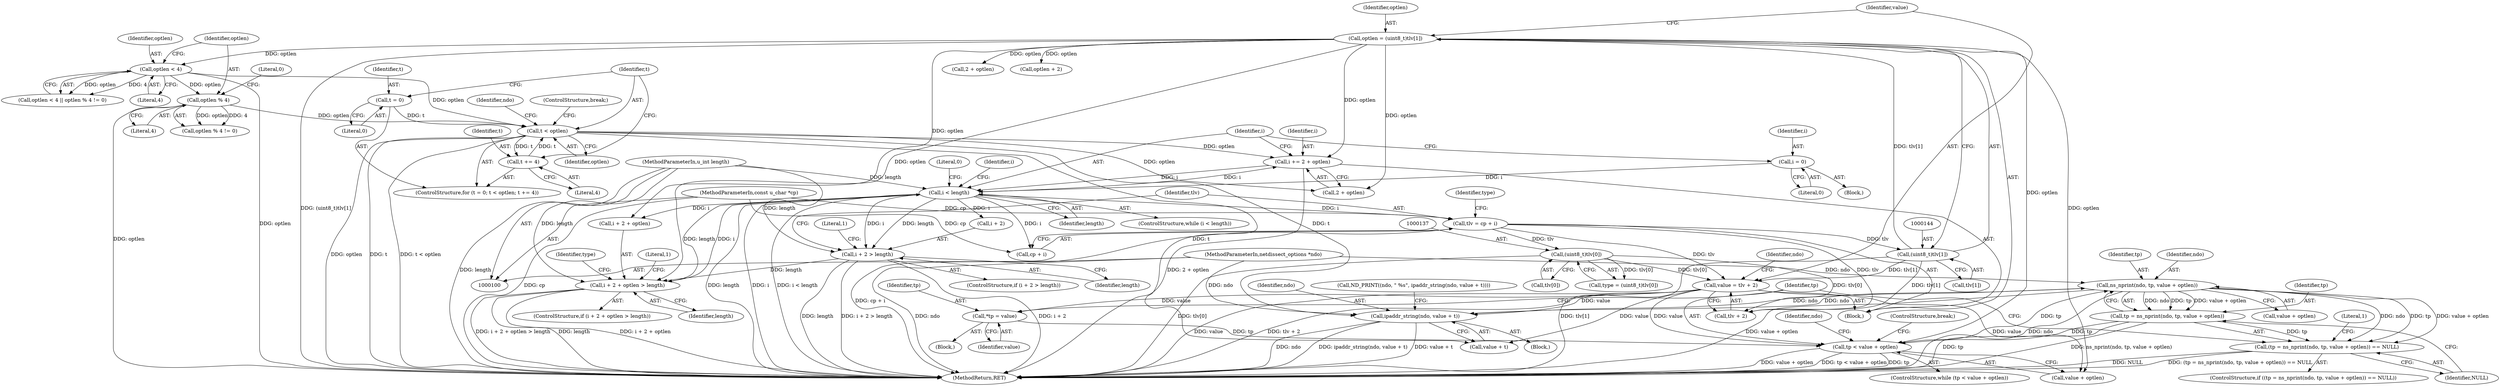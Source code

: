digraph "0_tcpdump_c2f6833dddecf2d5fb89c9c898eee9981da342ed@pointer" {
"1000260" [label="(Call,ns_nprint(ndo, tp, value + optlen))"];
"1000233" [label="(Call,ipaddr_string(ndo, value + t))"];
"1000260" [label="(Call,ns_nprint(ndo, tp, value + optlen))"];
"1000101" [label="(MethodParameterIn,netdissect_options *ndo)"];
"1000246" [label="(Call,tp < value + optlen)"];
"1000258" [label="(Call,tp = ns_nprint(ndo, tp, value + optlen))"];
"1000242" [label="(Call,*tp = value)"];
"1000148" [label="(Call,value = tlv + 2)"];
"1000129" [label="(Call,tlv = cp + i)"];
"1000102" [label="(MethodParameterIn,const u_char *cp)"];
"1000116" [label="(Call,i < length)"];
"1000112" [label="(Call,i = 0)"];
"1000271" [label="(Call,i += 2 + optlen)"];
"1000222" [label="(Call,t < optlen)"];
"1000225" [label="(Call,t += 4)"];
"1000219" [label="(Call,t = 0)"];
"1000206" [label="(Call,optlen < 4)"];
"1000141" [label="(Call,optlen = (uint8_t)tlv[1])"];
"1000143" [label="(Call,(uint8_t)tlv[1])"];
"1000210" [label="(Call,optlen % 4)"];
"1000188" [label="(Call,i + 2 + optlen > length)"];
"1000121" [label="(Call,i + 2 > length)"];
"1000103" [label="(MethodParameterIn,u_int length)"];
"1000136" [label="(Call,(uint8_t)tlv[0])"];
"1000257" [label="(Call,(tp = ns_nprint(ndo, tp, value + optlen)) == NULL)"];
"1000189" [label="(Call,i + 2 + optlen)"];
"1000117" [label="(Identifier,i)"];
"1000199" [label="(Identifier,type)"];
"1000235" [label="(Call,value + t)"];
"1000243" [label="(Identifier,tp)"];
"1000114" [label="(Literal,0)"];
"1000197" [label="(Literal,1)"];
"1000120" [label="(ControlStructure,if (i + 2 > length))"];
"1000207" [label="(Identifier,optlen)"];
"1000230" [label="(Identifier,ndo)"];
"1000191" [label="(Call,2 + optlen)"];
"1000254" [label="(Identifier,ndo)"];
"1000187" [label="(ControlStructure,if (i + 2 + optlen > length))"];
"1000131" [label="(Call,cp + i)"];
"1000128" [label="(Literal,1)"];
"1000218" [label="(ControlStructure,for (t = 0; t < optlen; t += 4))"];
"1000271" [label="(Call,i += 2 + optlen)"];
"1000134" [label="(Call,type = (uint8_t)tlv[0])"];
"1000122" [label="(Call,i + 2)"];
"1000103" [label="(MethodParameterIn,u_int length)"];
"1000188" [label="(Call,i + 2 + optlen > length)"];
"1000116" [label="(Call,i < length)"];
"1000226" [label="(Identifier,t)"];
"1000206" [label="(Call,optlen < 4)"];
"1000277" [label="(Literal,0)"];
"1000125" [label="(Identifier,length)"];
"1000102" [label="(MethodParameterIn,const u_char *cp)"];
"1000101" [label="(MethodParameterIn,netdissect_options *ndo)"];
"1000136" [label="(Call,(uint8_t)tlv[0])"];
"1000266" [label="(Identifier,NULL)"];
"1000212" [label="(Literal,4)"];
"1000205" [label="(Call,optlen < 4 || optlen % 4 != 0)"];
"1000256" [label="(ControlStructure,if ((tp = ns_nprint(ndo, tp, value + optlen)) == NULL))"];
"1000118" [label="(Identifier,length)"];
"1000150" [label="(Call,tlv + 2)"];
"1000112" [label="(Call,i = 0)"];
"1000227" [label="(Literal,4)"];
"1000246" [label="(Call,tp < value + optlen)"];
"1000238" [label="(ControlStructure,break;)"];
"1000224" [label="(Identifier,optlen)"];
"1000231" [label="(Block,)"];
"1000222" [label="(Call,t < optlen)"];
"1000259" [label="(Identifier,tp)"];
"1000234" [label="(Identifier,ndo)"];
"1000209" [label="(Call,optlen % 4 != 0)"];
"1000143" [label="(Call,(uint8_t)tlv[1])"];
"1000105" [label="(Block,)"];
"1000130" [label="(Identifier,tlv)"];
"1000184" [label="(Call,optlen + 2)"];
"1000142" [label="(Identifier,optlen)"];
"1000244" [label="(Identifier,value)"];
"1000221" [label="(Literal,0)"];
"1000115" [label="(ControlStructure,while (i < length))"];
"1000270" [label="(ControlStructure,break;)"];
"1000240" [label="(Block,)"];
"1000113" [label="(Identifier,i)"];
"1000141" [label="(Call,optlen = (uint8_t)tlv[1])"];
"1000129" [label="(Call,tlv = cp + i)"];
"1000208" [label="(Literal,4)"];
"1000257" [label="(Call,(tp = ns_nprint(ndo, tp, value + optlen)) == NULL)"];
"1000211" [label="(Identifier,optlen)"];
"1000263" [label="(Call,value + optlen)"];
"1000272" [label="(Identifier,i)"];
"1000210" [label="(Call,optlen % 4)"];
"1000233" [label="(Call,ipaddr_string(ndo, value + t))"];
"1000155" [label="(Identifier,ndo)"];
"1000248" [label="(Call,value + optlen)"];
"1000247" [label="(Identifier,tp)"];
"1000220" [label="(Identifier,t)"];
"1000138" [label="(Call,tlv[0])"];
"1000219" [label="(Call,t = 0)"];
"1000145" [label="(Call,tlv[1])"];
"1000223" [label="(Identifier,t)"];
"1000278" [label="(MethodReturn,RET)"];
"1000242" [label="(Call,*tp = value)"];
"1000194" [label="(Identifier,length)"];
"1000225" [label="(Call,t += 4)"];
"1000119" [label="(Block,)"];
"1000213" [label="(Literal,0)"];
"1000258" [label="(Call,tp = ns_nprint(ndo, tp, value + optlen))"];
"1000135" [label="(Identifier,type)"];
"1000123" [label="(Identifier,i)"];
"1000260" [label="(Call,ns_nprint(ndo, tp, value + optlen))"];
"1000262" [label="(Identifier,tp)"];
"1000269" [label="(Literal,1)"];
"1000149" [label="(Identifier,value)"];
"1000228" [label="(Call,ND_PRINT((ndo, \" %s\", ipaddr_string(ndo, value + t))))"];
"1000273" [label="(Call,2 + optlen)"];
"1000261" [label="(Identifier,ndo)"];
"1000245" [label="(ControlStructure,while (tp < value + optlen))"];
"1000148" [label="(Call,value = tlv + 2)"];
"1000121" [label="(Call,i + 2 > length)"];
"1000260" -> "1000258"  [label="AST: "];
"1000260" -> "1000263"  [label="CFG: "];
"1000261" -> "1000260"  [label="AST: "];
"1000262" -> "1000260"  [label="AST: "];
"1000263" -> "1000260"  [label="AST: "];
"1000258" -> "1000260"  [label="CFG: "];
"1000260" -> "1000278"  [label="DDG: value + optlen"];
"1000260" -> "1000278"  [label="DDG: ndo"];
"1000260" -> "1000233"  [label="DDG: ndo"];
"1000260" -> "1000257"  [label="DDG: ndo"];
"1000260" -> "1000257"  [label="DDG: tp"];
"1000260" -> "1000257"  [label="DDG: value + optlen"];
"1000260" -> "1000258"  [label="DDG: ndo"];
"1000260" -> "1000258"  [label="DDG: tp"];
"1000260" -> "1000258"  [label="DDG: value + optlen"];
"1000233" -> "1000260"  [label="DDG: ndo"];
"1000101" -> "1000260"  [label="DDG: ndo"];
"1000246" -> "1000260"  [label="DDG: tp"];
"1000233" -> "1000231"  [label="AST: "];
"1000233" -> "1000235"  [label="CFG: "];
"1000234" -> "1000233"  [label="AST: "];
"1000235" -> "1000233"  [label="AST: "];
"1000228" -> "1000233"  [label="CFG: "];
"1000233" -> "1000278"  [label="DDG: ipaddr_string(ndo, value + t)"];
"1000233" -> "1000278"  [label="DDG: value + t"];
"1000233" -> "1000278"  [label="DDG: ndo"];
"1000101" -> "1000233"  [label="DDG: ndo"];
"1000148" -> "1000233"  [label="DDG: value"];
"1000222" -> "1000233"  [label="DDG: t"];
"1000101" -> "1000100"  [label="AST: "];
"1000101" -> "1000278"  [label="DDG: ndo"];
"1000246" -> "1000245"  [label="AST: "];
"1000246" -> "1000248"  [label="CFG: "];
"1000247" -> "1000246"  [label="AST: "];
"1000248" -> "1000246"  [label="AST: "];
"1000254" -> "1000246"  [label="CFG: "];
"1000270" -> "1000246"  [label="CFG: "];
"1000246" -> "1000278"  [label="DDG: value + optlen"];
"1000246" -> "1000278"  [label="DDG: tp < value + optlen"];
"1000246" -> "1000278"  [label="DDG: tp"];
"1000258" -> "1000246"  [label="DDG: tp"];
"1000242" -> "1000246"  [label="DDG: tp"];
"1000148" -> "1000246"  [label="DDG: value"];
"1000141" -> "1000246"  [label="DDG: optlen"];
"1000258" -> "1000257"  [label="AST: "];
"1000259" -> "1000258"  [label="AST: "];
"1000266" -> "1000258"  [label="CFG: "];
"1000258" -> "1000278"  [label="DDG: tp"];
"1000258" -> "1000278"  [label="DDG: ns_nprint(ndo, tp, value + optlen)"];
"1000258" -> "1000257"  [label="DDG: tp"];
"1000242" -> "1000240"  [label="AST: "];
"1000242" -> "1000244"  [label="CFG: "];
"1000243" -> "1000242"  [label="AST: "];
"1000244" -> "1000242"  [label="AST: "];
"1000247" -> "1000242"  [label="CFG: "];
"1000148" -> "1000242"  [label="DDG: value"];
"1000148" -> "1000119"  [label="AST: "];
"1000148" -> "1000150"  [label="CFG: "];
"1000149" -> "1000148"  [label="AST: "];
"1000150" -> "1000148"  [label="AST: "];
"1000155" -> "1000148"  [label="CFG: "];
"1000148" -> "1000278"  [label="DDG: value"];
"1000148" -> "1000278"  [label="DDG: tlv + 2"];
"1000129" -> "1000148"  [label="DDG: tlv"];
"1000143" -> "1000148"  [label="DDG: tlv[1]"];
"1000136" -> "1000148"  [label="DDG: tlv[0]"];
"1000148" -> "1000235"  [label="DDG: value"];
"1000148" -> "1000248"  [label="DDG: value"];
"1000129" -> "1000119"  [label="AST: "];
"1000129" -> "1000131"  [label="CFG: "];
"1000130" -> "1000129"  [label="AST: "];
"1000131" -> "1000129"  [label="AST: "];
"1000135" -> "1000129"  [label="CFG: "];
"1000129" -> "1000278"  [label="DDG: cp + i"];
"1000102" -> "1000129"  [label="DDG: cp"];
"1000116" -> "1000129"  [label="DDG: i"];
"1000129" -> "1000136"  [label="DDG: tlv"];
"1000129" -> "1000143"  [label="DDG: tlv"];
"1000129" -> "1000150"  [label="DDG: tlv"];
"1000102" -> "1000100"  [label="AST: "];
"1000102" -> "1000278"  [label="DDG: cp"];
"1000102" -> "1000131"  [label="DDG: cp"];
"1000116" -> "1000115"  [label="AST: "];
"1000116" -> "1000118"  [label="CFG: "];
"1000117" -> "1000116"  [label="AST: "];
"1000118" -> "1000116"  [label="AST: "];
"1000123" -> "1000116"  [label="CFG: "];
"1000277" -> "1000116"  [label="CFG: "];
"1000116" -> "1000278"  [label="DDG: length"];
"1000116" -> "1000278"  [label="DDG: i"];
"1000116" -> "1000278"  [label="DDG: i < length"];
"1000112" -> "1000116"  [label="DDG: i"];
"1000271" -> "1000116"  [label="DDG: i"];
"1000188" -> "1000116"  [label="DDG: length"];
"1000103" -> "1000116"  [label="DDG: length"];
"1000116" -> "1000121"  [label="DDG: i"];
"1000116" -> "1000121"  [label="DDG: length"];
"1000116" -> "1000122"  [label="DDG: i"];
"1000116" -> "1000131"  [label="DDG: i"];
"1000116" -> "1000188"  [label="DDG: i"];
"1000116" -> "1000189"  [label="DDG: i"];
"1000116" -> "1000271"  [label="DDG: i"];
"1000112" -> "1000105"  [label="AST: "];
"1000112" -> "1000114"  [label="CFG: "];
"1000113" -> "1000112"  [label="AST: "];
"1000114" -> "1000112"  [label="AST: "];
"1000117" -> "1000112"  [label="CFG: "];
"1000271" -> "1000119"  [label="AST: "];
"1000271" -> "1000273"  [label="CFG: "];
"1000272" -> "1000271"  [label="AST: "];
"1000273" -> "1000271"  [label="AST: "];
"1000117" -> "1000271"  [label="CFG: "];
"1000271" -> "1000278"  [label="DDG: 2 + optlen"];
"1000222" -> "1000271"  [label="DDG: optlen"];
"1000141" -> "1000271"  [label="DDG: optlen"];
"1000222" -> "1000218"  [label="AST: "];
"1000222" -> "1000224"  [label="CFG: "];
"1000223" -> "1000222"  [label="AST: "];
"1000224" -> "1000222"  [label="AST: "];
"1000230" -> "1000222"  [label="CFG: "];
"1000238" -> "1000222"  [label="CFG: "];
"1000222" -> "1000278"  [label="DDG: t"];
"1000222" -> "1000278"  [label="DDG: t < optlen"];
"1000222" -> "1000278"  [label="DDG: optlen"];
"1000225" -> "1000222"  [label="DDG: t"];
"1000219" -> "1000222"  [label="DDG: t"];
"1000206" -> "1000222"  [label="DDG: optlen"];
"1000210" -> "1000222"  [label="DDG: optlen"];
"1000222" -> "1000225"  [label="DDG: t"];
"1000222" -> "1000235"  [label="DDG: t"];
"1000222" -> "1000273"  [label="DDG: optlen"];
"1000225" -> "1000218"  [label="AST: "];
"1000225" -> "1000227"  [label="CFG: "];
"1000226" -> "1000225"  [label="AST: "];
"1000227" -> "1000225"  [label="AST: "];
"1000223" -> "1000225"  [label="CFG: "];
"1000219" -> "1000218"  [label="AST: "];
"1000219" -> "1000221"  [label="CFG: "];
"1000220" -> "1000219"  [label="AST: "];
"1000221" -> "1000219"  [label="AST: "];
"1000223" -> "1000219"  [label="CFG: "];
"1000206" -> "1000205"  [label="AST: "];
"1000206" -> "1000208"  [label="CFG: "];
"1000207" -> "1000206"  [label="AST: "];
"1000208" -> "1000206"  [label="AST: "];
"1000211" -> "1000206"  [label="CFG: "];
"1000205" -> "1000206"  [label="CFG: "];
"1000206" -> "1000278"  [label="DDG: optlen"];
"1000206" -> "1000205"  [label="DDG: optlen"];
"1000206" -> "1000205"  [label="DDG: 4"];
"1000141" -> "1000206"  [label="DDG: optlen"];
"1000206" -> "1000210"  [label="DDG: optlen"];
"1000141" -> "1000119"  [label="AST: "];
"1000141" -> "1000143"  [label="CFG: "];
"1000142" -> "1000141"  [label="AST: "];
"1000143" -> "1000141"  [label="AST: "];
"1000149" -> "1000141"  [label="CFG: "];
"1000141" -> "1000278"  [label="DDG: (uint8_t)tlv[1]"];
"1000143" -> "1000141"  [label="DDG: tlv[1]"];
"1000141" -> "1000184"  [label="DDG: optlen"];
"1000141" -> "1000188"  [label="DDG: optlen"];
"1000141" -> "1000189"  [label="DDG: optlen"];
"1000141" -> "1000191"  [label="DDG: optlen"];
"1000141" -> "1000248"  [label="DDG: optlen"];
"1000141" -> "1000273"  [label="DDG: optlen"];
"1000143" -> "1000145"  [label="CFG: "];
"1000144" -> "1000143"  [label="AST: "];
"1000145" -> "1000143"  [label="AST: "];
"1000143" -> "1000278"  [label="DDG: tlv[1]"];
"1000143" -> "1000150"  [label="DDG: tlv[1]"];
"1000210" -> "1000209"  [label="AST: "];
"1000210" -> "1000212"  [label="CFG: "];
"1000211" -> "1000210"  [label="AST: "];
"1000212" -> "1000210"  [label="AST: "];
"1000213" -> "1000210"  [label="CFG: "];
"1000210" -> "1000278"  [label="DDG: optlen"];
"1000210" -> "1000209"  [label="DDG: optlen"];
"1000210" -> "1000209"  [label="DDG: 4"];
"1000188" -> "1000187"  [label="AST: "];
"1000188" -> "1000194"  [label="CFG: "];
"1000189" -> "1000188"  [label="AST: "];
"1000194" -> "1000188"  [label="AST: "];
"1000197" -> "1000188"  [label="CFG: "];
"1000199" -> "1000188"  [label="CFG: "];
"1000188" -> "1000278"  [label="DDG: i + 2 + optlen > length"];
"1000188" -> "1000278"  [label="DDG: length"];
"1000188" -> "1000278"  [label="DDG: i + 2 + optlen"];
"1000121" -> "1000188"  [label="DDG: length"];
"1000103" -> "1000188"  [label="DDG: length"];
"1000121" -> "1000120"  [label="AST: "];
"1000121" -> "1000125"  [label="CFG: "];
"1000122" -> "1000121"  [label="AST: "];
"1000125" -> "1000121"  [label="AST: "];
"1000128" -> "1000121"  [label="CFG: "];
"1000130" -> "1000121"  [label="CFG: "];
"1000121" -> "1000278"  [label="DDG: length"];
"1000121" -> "1000278"  [label="DDG: i + 2 > length"];
"1000121" -> "1000278"  [label="DDG: i + 2"];
"1000103" -> "1000121"  [label="DDG: length"];
"1000103" -> "1000100"  [label="AST: "];
"1000103" -> "1000278"  [label="DDG: length"];
"1000136" -> "1000134"  [label="AST: "];
"1000136" -> "1000138"  [label="CFG: "];
"1000137" -> "1000136"  [label="AST: "];
"1000138" -> "1000136"  [label="AST: "];
"1000134" -> "1000136"  [label="CFG: "];
"1000136" -> "1000278"  [label="DDG: tlv[0]"];
"1000136" -> "1000134"  [label="DDG: tlv[0]"];
"1000136" -> "1000150"  [label="DDG: tlv[0]"];
"1000257" -> "1000256"  [label="AST: "];
"1000257" -> "1000266"  [label="CFG: "];
"1000266" -> "1000257"  [label="AST: "];
"1000247" -> "1000257"  [label="CFG: "];
"1000269" -> "1000257"  [label="CFG: "];
"1000257" -> "1000278"  [label="DDG: NULL"];
"1000257" -> "1000278"  [label="DDG: (tp = ns_nprint(ndo, tp, value + optlen)) == NULL"];
}
